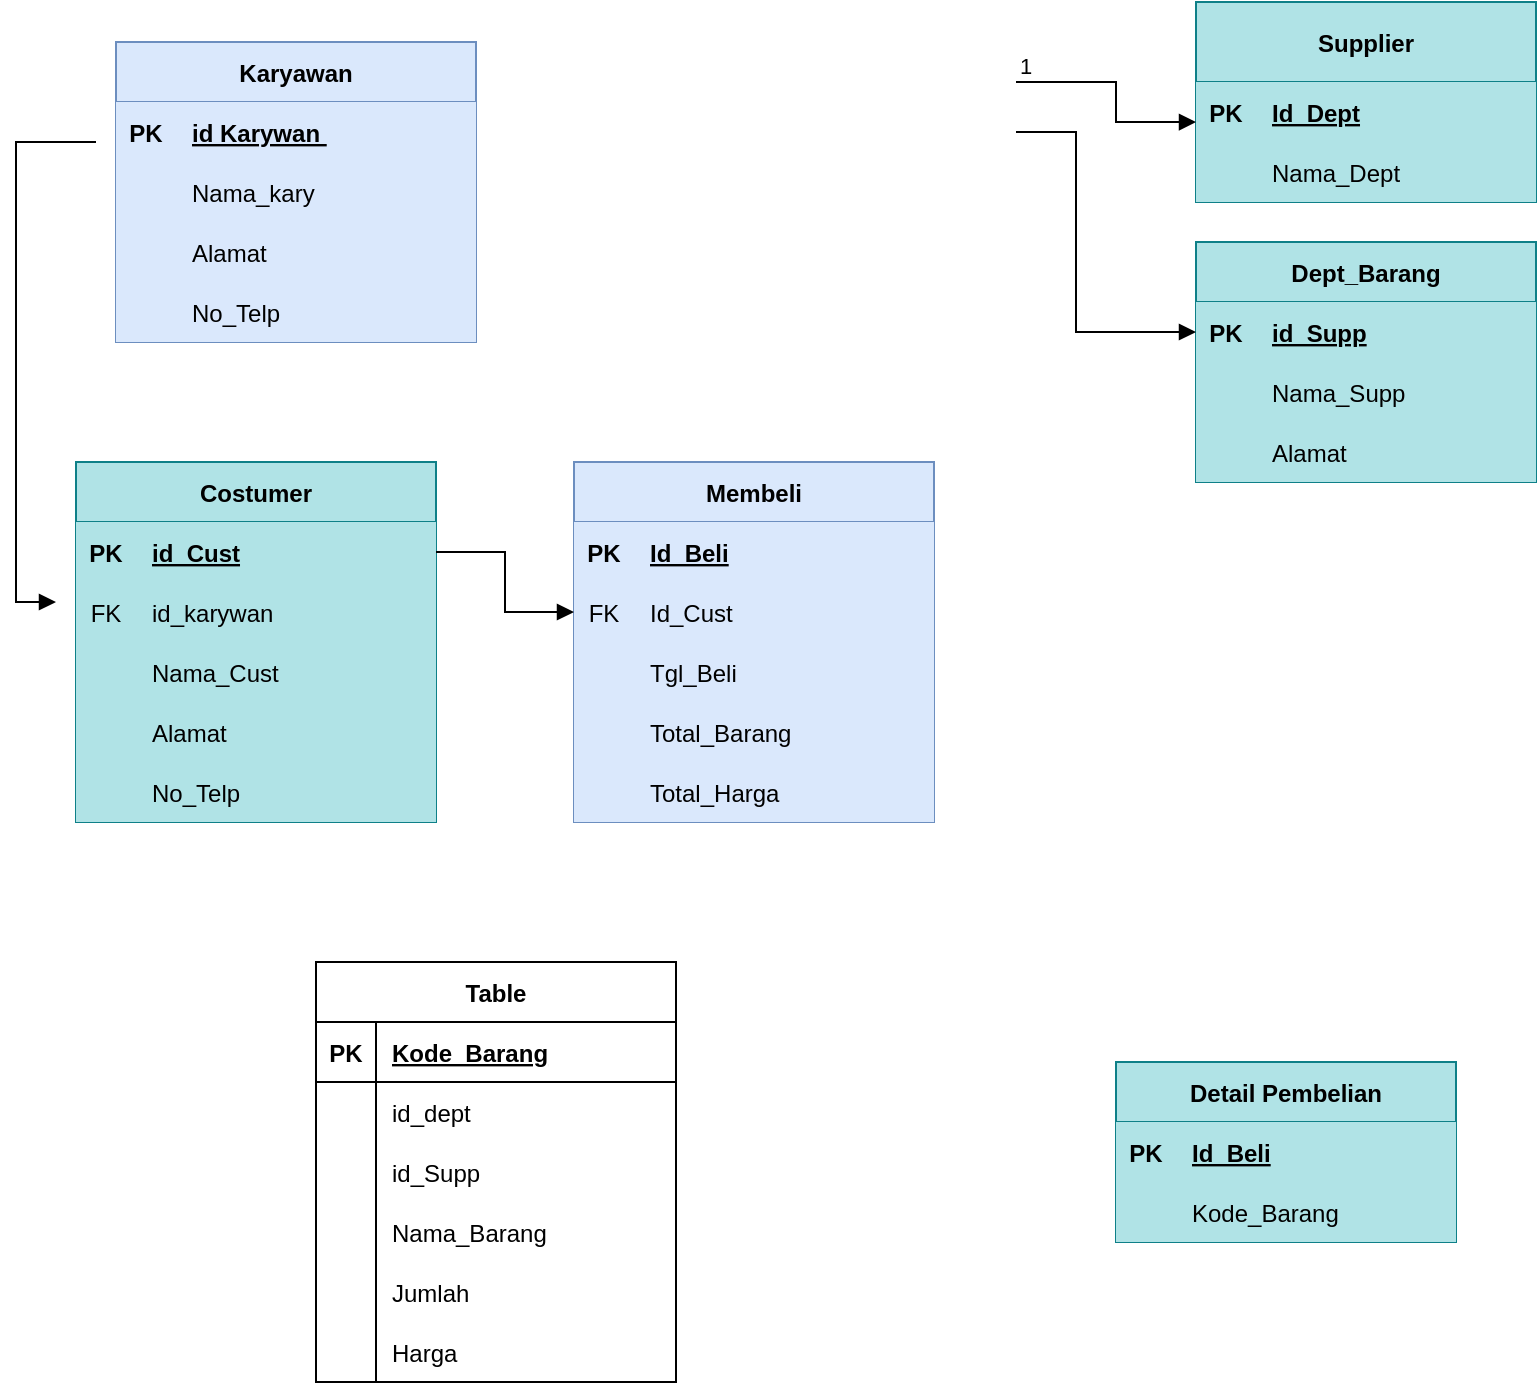 <mxfile version="20.5.2" type="github">
  <diagram id="lLpXDyVzqlYHPdVx78_k" name="Halaman-1">
    <mxGraphModel dx="1221" dy="672" grid="1" gridSize="10" guides="1" tooltips="1" connect="1" arrows="1" fold="1" page="1" pageScale="1" pageWidth="827" pageHeight="1169" math="0" shadow="0">
      <root>
        <mxCell id="0" />
        <mxCell id="1" parent="0" />
        <mxCell id="tjBfu9nN-_XpgavEUP0M-31" value="Karyawan" style="shape=table;startSize=30;container=1;collapsible=1;childLayout=tableLayout;fixedRows=1;rowLines=0;fontStyle=1;align=center;resizeLast=1;fillColor=#dae8fc;strokeColor=#6c8ebf;bottom=0;" vertex="1" parent="1">
          <mxGeometry x="100" y="90" width="180" height="150" as="geometry" />
        </mxCell>
        <mxCell id="tjBfu9nN-_XpgavEUP0M-32" value="" style="shape=tableRow;horizontal=0;startSize=0;swimlaneHead=0;swimlaneBody=0;fillColor=#dae8fc;collapsible=0;dropTarget=0;points=[[0,0.5],[1,0.5]];portConstraint=eastwest;top=0;left=0;right=0;bottom=0;strokeColor=#6c8ebf;" vertex="1" parent="tjBfu9nN-_XpgavEUP0M-31">
          <mxGeometry y="30" width="180" height="30" as="geometry" />
        </mxCell>
        <mxCell id="tjBfu9nN-_XpgavEUP0M-33" value="PK" style="shape=partialRectangle;connectable=0;fillColor=#dae8fc;top=0;left=0;bottom=0;right=0;fontStyle=1;overflow=hidden;strokeColor=#6c8ebf;" vertex="1" parent="tjBfu9nN-_XpgavEUP0M-32">
          <mxGeometry width="30" height="30" as="geometry">
            <mxRectangle width="30" height="30" as="alternateBounds" />
          </mxGeometry>
        </mxCell>
        <mxCell id="tjBfu9nN-_XpgavEUP0M-34" value="id Karywan " style="shape=partialRectangle;connectable=0;fillColor=#dae8fc;top=0;left=0;bottom=0;right=0;align=left;spacingLeft=6;fontStyle=5;overflow=hidden;strokeColor=#6c8ebf;" vertex="1" parent="tjBfu9nN-_XpgavEUP0M-32">
          <mxGeometry x="30" width="150" height="30" as="geometry">
            <mxRectangle width="150" height="30" as="alternateBounds" />
          </mxGeometry>
        </mxCell>
        <mxCell id="tjBfu9nN-_XpgavEUP0M-35" value="" style="shape=tableRow;horizontal=0;startSize=0;swimlaneHead=0;swimlaneBody=0;fillColor=#dae8fc;collapsible=0;dropTarget=0;points=[[0,0.5],[1,0.5]];portConstraint=eastwest;top=0;left=0;right=0;bottom=0;strokeColor=#6c8ebf;" vertex="1" parent="tjBfu9nN-_XpgavEUP0M-31">
          <mxGeometry y="60" width="180" height="30" as="geometry" />
        </mxCell>
        <mxCell id="tjBfu9nN-_XpgavEUP0M-36" value="" style="shape=partialRectangle;connectable=0;fillColor=#dae8fc;top=0;left=0;bottom=0;right=0;editable=1;overflow=hidden;strokeColor=#6c8ebf;" vertex="1" parent="tjBfu9nN-_XpgavEUP0M-35">
          <mxGeometry width="30" height="30" as="geometry">
            <mxRectangle width="30" height="30" as="alternateBounds" />
          </mxGeometry>
        </mxCell>
        <mxCell id="tjBfu9nN-_XpgavEUP0M-37" value="Nama_kary" style="shape=partialRectangle;connectable=0;fillColor=#dae8fc;top=0;left=0;bottom=0;right=0;align=left;spacingLeft=6;overflow=hidden;strokeColor=#6c8ebf;" vertex="1" parent="tjBfu9nN-_XpgavEUP0M-35">
          <mxGeometry x="30" width="150" height="30" as="geometry">
            <mxRectangle width="150" height="30" as="alternateBounds" />
          </mxGeometry>
        </mxCell>
        <mxCell id="tjBfu9nN-_XpgavEUP0M-38" value="" style="shape=tableRow;horizontal=0;startSize=0;swimlaneHead=0;swimlaneBody=0;fillColor=#dae8fc;collapsible=0;dropTarget=0;points=[[0,0.5],[1,0.5]];portConstraint=eastwest;top=0;left=0;right=0;bottom=0;strokeColor=#6c8ebf;" vertex="1" parent="tjBfu9nN-_XpgavEUP0M-31">
          <mxGeometry y="90" width="180" height="30" as="geometry" />
        </mxCell>
        <mxCell id="tjBfu9nN-_XpgavEUP0M-39" value="" style="shape=partialRectangle;connectable=0;fillColor=#dae8fc;top=0;left=0;bottom=0;right=0;editable=1;overflow=hidden;strokeColor=#6c8ebf;" vertex="1" parent="tjBfu9nN-_XpgavEUP0M-38">
          <mxGeometry width="30" height="30" as="geometry">
            <mxRectangle width="30" height="30" as="alternateBounds" />
          </mxGeometry>
        </mxCell>
        <mxCell id="tjBfu9nN-_XpgavEUP0M-40" value="Alamat" style="shape=partialRectangle;connectable=0;fillColor=#dae8fc;top=0;left=0;bottom=0;right=0;align=left;spacingLeft=6;overflow=hidden;strokeColor=#6c8ebf;" vertex="1" parent="tjBfu9nN-_XpgavEUP0M-38">
          <mxGeometry x="30" width="150" height="30" as="geometry">
            <mxRectangle width="150" height="30" as="alternateBounds" />
          </mxGeometry>
        </mxCell>
        <mxCell id="tjBfu9nN-_XpgavEUP0M-41" value="" style="shape=tableRow;horizontal=0;startSize=0;swimlaneHead=0;swimlaneBody=0;fillColor=#dae8fc;collapsible=0;dropTarget=0;points=[[0,0.5],[1,0.5]];portConstraint=eastwest;top=0;left=0;right=0;bottom=0;strokeColor=#6c8ebf;" vertex="1" parent="tjBfu9nN-_XpgavEUP0M-31">
          <mxGeometry y="120" width="180" height="30" as="geometry" />
        </mxCell>
        <mxCell id="tjBfu9nN-_XpgavEUP0M-42" value="" style="shape=partialRectangle;connectable=0;fillColor=#dae8fc;top=0;left=0;bottom=0;right=0;editable=1;overflow=hidden;strokeColor=#6c8ebf;" vertex="1" parent="tjBfu9nN-_XpgavEUP0M-41">
          <mxGeometry width="30" height="30" as="geometry">
            <mxRectangle width="30" height="30" as="alternateBounds" />
          </mxGeometry>
        </mxCell>
        <mxCell id="tjBfu9nN-_XpgavEUP0M-43" value="No_Telp" style="shape=partialRectangle;connectable=0;fillColor=#dae8fc;top=0;left=0;bottom=0;right=0;align=left;spacingLeft=6;overflow=hidden;strokeColor=#6c8ebf;" vertex="1" parent="tjBfu9nN-_XpgavEUP0M-41">
          <mxGeometry x="30" width="150" height="30" as="geometry">
            <mxRectangle width="150" height="30" as="alternateBounds" />
          </mxGeometry>
        </mxCell>
        <mxCell id="tjBfu9nN-_XpgavEUP0M-44" value="Membeli" style="shape=table;startSize=30;container=1;collapsible=1;childLayout=tableLayout;fixedRows=1;rowLines=0;fontStyle=1;align=center;resizeLast=1;fillColor=#dae8fc;strokeColor=#6c8ebf;bottom=0;" vertex="1" parent="1">
          <mxGeometry x="329" y="300" width="180" height="180" as="geometry" />
        </mxCell>
        <mxCell id="tjBfu9nN-_XpgavEUP0M-45" value="" style="shape=tableRow;horizontal=0;startSize=0;swimlaneHead=0;swimlaneBody=0;fillColor=#dae8fc;collapsible=0;dropTarget=0;points=[[0,0.5],[1,0.5]];portConstraint=eastwest;top=0;left=0;right=0;bottom=0;strokeColor=#6c8ebf;" vertex="1" parent="tjBfu9nN-_XpgavEUP0M-44">
          <mxGeometry y="30" width="180" height="30" as="geometry" />
        </mxCell>
        <mxCell id="tjBfu9nN-_XpgavEUP0M-46" value="PK" style="shape=partialRectangle;connectable=0;fillColor=#dae8fc;top=0;left=0;bottom=0;right=0;fontStyle=1;overflow=hidden;strokeColor=#6c8ebf;" vertex="1" parent="tjBfu9nN-_XpgavEUP0M-45">
          <mxGeometry width="30" height="30" as="geometry">
            <mxRectangle width="30" height="30" as="alternateBounds" />
          </mxGeometry>
        </mxCell>
        <mxCell id="tjBfu9nN-_XpgavEUP0M-47" value="Id_Beli" style="shape=partialRectangle;connectable=0;fillColor=#dae8fc;top=0;left=0;bottom=0;right=0;align=left;spacingLeft=6;fontStyle=5;overflow=hidden;strokeColor=#6c8ebf;" vertex="1" parent="tjBfu9nN-_XpgavEUP0M-45">
          <mxGeometry x="30" width="150" height="30" as="geometry">
            <mxRectangle width="150" height="30" as="alternateBounds" />
          </mxGeometry>
        </mxCell>
        <mxCell id="tjBfu9nN-_XpgavEUP0M-48" value="" style="shape=tableRow;horizontal=0;startSize=0;swimlaneHead=0;swimlaneBody=0;fillColor=#dae8fc;collapsible=0;dropTarget=0;points=[[0,0.5],[1,0.5]];portConstraint=eastwest;top=0;left=0;right=0;bottom=0;strokeColor=#6c8ebf;" vertex="1" parent="tjBfu9nN-_XpgavEUP0M-44">
          <mxGeometry y="60" width="180" height="30" as="geometry" />
        </mxCell>
        <mxCell id="tjBfu9nN-_XpgavEUP0M-49" value="FK" style="shape=partialRectangle;connectable=0;fillColor=#dae8fc;top=0;left=0;bottom=0;right=0;editable=1;overflow=hidden;strokeColor=#6c8ebf;" vertex="1" parent="tjBfu9nN-_XpgavEUP0M-48">
          <mxGeometry width="30" height="30" as="geometry">
            <mxRectangle width="30" height="30" as="alternateBounds" />
          </mxGeometry>
        </mxCell>
        <mxCell id="tjBfu9nN-_XpgavEUP0M-50" value="Id_Cust" style="shape=partialRectangle;connectable=0;fillColor=#dae8fc;top=0;left=0;bottom=0;right=0;align=left;spacingLeft=6;overflow=hidden;strokeColor=#6c8ebf;" vertex="1" parent="tjBfu9nN-_XpgavEUP0M-48">
          <mxGeometry x="30" width="150" height="30" as="geometry">
            <mxRectangle width="150" height="30" as="alternateBounds" />
          </mxGeometry>
        </mxCell>
        <mxCell id="tjBfu9nN-_XpgavEUP0M-51" value="" style="shape=tableRow;horizontal=0;startSize=0;swimlaneHead=0;swimlaneBody=0;fillColor=#dae8fc;collapsible=0;dropTarget=0;points=[[0,0.5],[1,0.5]];portConstraint=eastwest;top=0;left=0;right=0;bottom=0;strokeColor=#6c8ebf;" vertex="1" parent="tjBfu9nN-_XpgavEUP0M-44">
          <mxGeometry y="90" width="180" height="30" as="geometry" />
        </mxCell>
        <mxCell id="tjBfu9nN-_XpgavEUP0M-52" value="" style="shape=partialRectangle;connectable=0;fillColor=#dae8fc;top=0;left=0;bottom=0;right=0;editable=1;overflow=hidden;strokeColor=#6c8ebf;" vertex="1" parent="tjBfu9nN-_XpgavEUP0M-51">
          <mxGeometry width="30" height="30" as="geometry">
            <mxRectangle width="30" height="30" as="alternateBounds" />
          </mxGeometry>
        </mxCell>
        <mxCell id="tjBfu9nN-_XpgavEUP0M-53" value="Tgl_Beli" style="shape=partialRectangle;connectable=0;fillColor=#dae8fc;top=0;left=0;bottom=0;right=0;align=left;spacingLeft=6;overflow=hidden;strokeColor=#6c8ebf;" vertex="1" parent="tjBfu9nN-_XpgavEUP0M-51">
          <mxGeometry x="30" width="150" height="30" as="geometry">
            <mxRectangle width="150" height="30" as="alternateBounds" />
          </mxGeometry>
        </mxCell>
        <mxCell id="tjBfu9nN-_XpgavEUP0M-54" value="" style="shape=tableRow;horizontal=0;startSize=0;swimlaneHead=0;swimlaneBody=0;fillColor=#dae8fc;collapsible=0;dropTarget=0;points=[[0,0.5],[1,0.5]];portConstraint=eastwest;top=0;left=0;right=0;bottom=0;strokeColor=#6c8ebf;" vertex="1" parent="tjBfu9nN-_XpgavEUP0M-44">
          <mxGeometry y="120" width="180" height="30" as="geometry" />
        </mxCell>
        <mxCell id="tjBfu9nN-_XpgavEUP0M-55" value="" style="shape=partialRectangle;connectable=0;fillColor=#dae8fc;top=0;left=0;bottom=0;right=0;editable=1;overflow=hidden;strokeColor=#6c8ebf;" vertex="1" parent="tjBfu9nN-_XpgavEUP0M-54">
          <mxGeometry width="30" height="30" as="geometry">
            <mxRectangle width="30" height="30" as="alternateBounds" />
          </mxGeometry>
        </mxCell>
        <mxCell id="tjBfu9nN-_XpgavEUP0M-56" value="Total_Barang" style="shape=partialRectangle;connectable=0;fillColor=#dae8fc;top=0;left=0;bottom=0;right=0;align=left;spacingLeft=6;overflow=hidden;strokeColor=#6c8ebf;" vertex="1" parent="tjBfu9nN-_XpgavEUP0M-54">
          <mxGeometry x="30" width="150" height="30" as="geometry">
            <mxRectangle width="150" height="30" as="alternateBounds" />
          </mxGeometry>
        </mxCell>
        <mxCell id="tjBfu9nN-_XpgavEUP0M-113" value="" style="shape=tableRow;horizontal=0;startSize=0;swimlaneHead=0;swimlaneBody=0;fillColor=#dae8fc;collapsible=0;dropTarget=0;points=[[0,0.5],[1,0.5]];portConstraint=eastwest;top=0;left=0;right=0;bottom=0;strokeColor=#6c8ebf;" vertex="1" parent="tjBfu9nN-_XpgavEUP0M-44">
          <mxGeometry y="150" width="180" height="30" as="geometry" />
        </mxCell>
        <mxCell id="tjBfu9nN-_XpgavEUP0M-114" value="" style="shape=partialRectangle;connectable=0;fillColor=#dae8fc;top=0;left=0;bottom=0;right=0;editable=1;overflow=hidden;strokeColor=#6c8ebf;" vertex="1" parent="tjBfu9nN-_XpgavEUP0M-113">
          <mxGeometry width="30" height="30" as="geometry">
            <mxRectangle width="30" height="30" as="alternateBounds" />
          </mxGeometry>
        </mxCell>
        <mxCell id="tjBfu9nN-_XpgavEUP0M-115" value="Total_Harga" style="shape=partialRectangle;connectable=0;fillColor=#dae8fc;top=0;left=0;bottom=0;right=0;align=left;spacingLeft=6;overflow=hidden;strokeColor=#6c8ebf;" vertex="1" parent="tjBfu9nN-_XpgavEUP0M-113">
          <mxGeometry x="30" width="150" height="30" as="geometry">
            <mxRectangle width="150" height="30" as="alternateBounds" />
          </mxGeometry>
        </mxCell>
        <mxCell id="tjBfu9nN-_XpgavEUP0M-57" value="Costumer" style="shape=table;startSize=30;container=1;collapsible=1;childLayout=tableLayout;fixedRows=1;rowLines=0;fontStyle=1;align=center;resizeLast=1;fillColor=#b0e3e6;strokeColor=#0e8088;bottom=0;" vertex="1" parent="1">
          <mxGeometry x="80" y="300" width="180" height="180" as="geometry">
            <mxRectangle x="330" y="80" width="100" height="30" as="alternateBounds" />
          </mxGeometry>
        </mxCell>
        <mxCell id="tjBfu9nN-_XpgavEUP0M-58" value="" style="shape=tableRow;horizontal=0;startSize=0;swimlaneHead=0;swimlaneBody=0;collapsible=0;dropTarget=0;points=[[0,0.5],[1,0.5]];portConstraint=eastwest;top=0;left=0;right=0;bottom=0;fillColor=#b0e3e6;strokeColor=#0e8088;" vertex="1" parent="tjBfu9nN-_XpgavEUP0M-57">
          <mxGeometry y="30" width="180" height="30" as="geometry" />
        </mxCell>
        <mxCell id="tjBfu9nN-_XpgavEUP0M-59" value="PK" style="shape=partialRectangle;connectable=0;top=0;left=0;bottom=0;right=0;fontStyle=1;overflow=hidden;fillColor=#b0e3e6;strokeColor=#0e8088;" vertex="1" parent="tjBfu9nN-_XpgavEUP0M-58">
          <mxGeometry width="30" height="30" as="geometry">
            <mxRectangle width="30" height="30" as="alternateBounds" />
          </mxGeometry>
        </mxCell>
        <mxCell id="tjBfu9nN-_XpgavEUP0M-60" value="id_Cust" style="shape=partialRectangle;connectable=0;top=0;left=0;bottom=0;right=0;align=left;spacingLeft=6;fontStyle=5;overflow=hidden;fillColor=#b0e3e6;strokeColor=#0e8088;" vertex="1" parent="tjBfu9nN-_XpgavEUP0M-58">
          <mxGeometry x="30" width="150" height="30" as="geometry">
            <mxRectangle width="150" height="30" as="alternateBounds" />
          </mxGeometry>
        </mxCell>
        <mxCell id="tjBfu9nN-_XpgavEUP0M-61" value="" style="shape=tableRow;horizontal=0;startSize=0;swimlaneHead=0;swimlaneBody=0;collapsible=0;dropTarget=0;points=[[0,0.5],[1,0.5]];portConstraint=eastwest;top=0;left=0;right=0;bottom=0;fillColor=#b0e3e6;strokeColor=#0e8088;" vertex="1" parent="tjBfu9nN-_XpgavEUP0M-57">
          <mxGeometry y="60" width="180" height="30" as="geometry" />
        </mxCell>
        <mxCell id="tjBfu9nN-_XpgavEUP0M-62" value="FK" style="shape=partialRectangle;connectable=0;top=0;left=0;bottom=0;right=0;editable=1;overflow=hidden;fillColor=#b0e3e6;strokeColor=#0e8088;" vertex="1" parent="tjBfu9nN-_XpgavEUP0M-61">
          <mxGeometry width="30" height="30" as="geometry">
            <mxRectangle width="30" height="30" as="alternateBounds" />
          </mxGeometry>
        </mxCell>
        <mxCell id="tjBfu9nN-_XpgavEUP0M-63" value="id_karywan" style="shape=partialRectangle;connectable=0;top=0;left=0;bottom=0;right=0;align=left;spacingLeft=6;overflow=hidden;fillColor=#b0e3e6;strokeColor=#0e8088;" vertex="1" parent="tjBfu9nN-_XpgavEUP0M-61">
          <mxGeometry x="30" width="150" height="30" as="geometry">
            <mxRectangle width="150" height="30" as="alternateBounds" />
          </mxGeometry>
        </mxCell>
        <mxCell id="tjBfu9nN-_XpgavEUP0M-64" value="" style="shape=tableRow;horizontal=0;startSize=0;swimlaneHead=0;swimlaneBody=0;collapsible=0;dropTarget=0;points=[[0,0.5],[1,0.5]];portConstraint=eastwest;top=0;left=0;right=0;bottom=0;fillColor=#b0e3e6;strokeColor=#0e8088;" vertex="1" parent="tjBfu9nN-_XpgavEUP0M-57">
          <mxGeometry y="90" width="180" height="30" as="geometry" />
        </mxCell>
        <mxCell id="tjBfu9nN-_XpgavEUP0M-65" value="" style="shape=partialRectangle;connectable=0;top=0;left=0;bottom=0;right=0;editable=1;overflow=hidden;fillColor=#b0e3e6;strokeColor=#0e8088;" vertex="1" parent="tjBfu9nN-_XpgavEUP0M-64">
          <mxGeometry width="30" height="30" as="geometry">
            <mxRectangle width="30" height="30" as="alternateBounds" />
          </mxGeometry>
        </mxCell>
        <mxCell id="tjBfu9nN-_XpgavEUP0M-66" value="Nama_Cust" style="shape=partialRectangle;connectable=0;top=0;left=0;bottom=0;right=0;align=left;spacingLeft=6;overflow=hidden;fillColor=#b0e3e6;strokeColor=#0e8088;" vertex="1" parent="tjBfu9nN-_XpgavEUP0M-64">
          <mxGeometry x="30" width="150" height="30" as="geometry">
            <mxRectangle width="150" height="30" as="alternateBounds" />
          </mxGeometry>
        </mxCell>
        <mxCell id="tjBfu9nN-_XpgavEUP0M-67" value="" style="shape=tableRow;horizontal=0;startSize=0;swimlaneHead=0;swimlaneBody=0;collapsible=0;dropTarget=0;points=[[0,0.5],[1,0.5]];portConstraint=eastwest;top=0;left=0;right=0;bottom=0;fillColor=#b0e3e6;strokeColor=#0e8088;" vertex="1" parent="tjBfu9nN-_XpgavEUP0M-57">
          <mxGeometry y="120" width="180" height="30" as="geometry" />
        </mxCell>
        <mxCell id="tjBfu9nN-_XpgavEUP0M-68" value="" style="shape=partialRectangle;connectable=0;top=0;left=0;bottom=0;right=0;editable=1;overflow=hidden;fillColor=#b0e3e6;strokeColor=#0e8088;" vertex="1" parent="tjBfu9nN-_XpgavEUP0M-67">
          <mxGeometry width="30" height="30" as="geometry">
            <mxRectangle width="30" height="30" as="alternateBounds" />
          </mxGeometry>
        </mxCell>
        <mxCell id="tjBfu9nN-_XpgavEUP0M-69" value="Alamat" style="shape=partialRectangle;connectable=0;top=0;left=0;bottom=0;right=0;align=left;spacingLeft=6;overflow=hidden;fillColor=#b0e3e6;strokeColor=#0e8088;" vertex="1" parent="tjBfu9nN-_XpgavEUP0M-67">
          <mxGeometry x="30" width="150" height="30" as="geometry">
            <mxRectangle width="150" height="30" as="alternateBounds" />
          </mxGeometry>
        </mxCell>
        <mxCell id="tjBfu9nN-_XpgavEUP0M-88" value="" style="shape=tableRow;horizontal=0;startSize=0;swimlaneHead=0;swimlaneBody=0;collapsible=0;dropTarget=0;points=[[0,0.5],[1,0.5]];portConstraint=eastwest;top=0;left=0;right=0;bottom=0;fillColor=#b0e3e6;strokeColor=#0e8088;" vertex="1" parent="tjBfu9nN-_XpgavEUP0M-57">
          <mxGeometry y="150" width="180" height="30" as="geometry" />
        </mxCell>
        <mxCell id="tjBfu9nN-_XpgavEUP0M-89" value="" style="shape=partialRectangle;connectable=0;top=0;left=0;bottom=0;right=0;editable=1;overflow=hidden;fillColor=#b0e3e6;strokeColor=#0e8088;" vertex="1" parent="tjBfu9nN-_XpgavEUP0M-88">
          <mxGeometry width="30" height="30" as="geometry">
            <mxRectangle width="30" height="30" as="alternateBounds" />
          </mxGeometry>
        </mxCell>
        <mxCell id="tjBfu9nN-_XpgavEUP0M-90" value="No_Telp" style="shape=partialRectangle;connectable=0;top=0;left=0;bottom=0;right=0;align=left;spacingLeft=6;overflow=hidden;fillColor=#b0e3e6;strokeColor=#0e8088;" vertex="1" parent="tjBfu9nN-_XpgavEUP0M-88">
          <mxGeometry x="30" width="150" height="30" as="geometry">
            <mxRectangle width="150" height="30" as="alternateBounds" />
          </mxGeometry>
        </mxCell>
        <mxCell id="tjBfu9nN-_XpgavEUP0M-97" value="Detail Pembelian" style="shape=table;startSize=30;container=1;collapsible=1;childLayout=tableLayout;fixedRows=1;rowLines=0;fontStyle=1;align=center;resizeLast=1;fillColor=#b0e3e6;strokeColor=#0e8088;bottom=0;" vertex="1" parent="1">
          <mxGeometry x="600" y="600" width="170" height="90" as="geometry">
            <mxRectangle x="330" y="80" width="100" height="30" as="alternateBounds" />
          </mxGeometry>
        </mxCell>
        <mxCell id="tjBfu9nN-_XpgavEUP0M-98" value="" style="shape=tableRow;horizontal=0;startSize=0;swimlaneHead=0;swimlaneBody=0;collapsible=0;dropTarget=0;points=[[0,0.5],[1,0.5]];portConstraint=eastwest;top=0;left=0;right=0;bottom=0;fillColor=#b0e3e6;strokeColor=#0e8088;" vertex="1" parent="tjBfu9nN-_XpgavEUP0M-97">
          <mxGeometry y="30" width="170" height="30" as="geometry" />
        </mxCell>
        <mxCell id="tjBfu9nN-_XpgavEUP0M-99" value="PK" style="shape=partialRectangle;connectable=0;top=0;left=0;bottom=0;right=0;fontStyle=1;overflow=hidden;fillColor=#b0e3e6;strokeColor=#0e8088;" vertex="1" parent="tjBfu9nN-_XpgavEUP0M-98">
          <mxGeometry width="30" height="30" as="geometry">
            <mxRectangle width="30" height="30" as="alternateBounds" />
          </mxGeometry>
        </mxCell>
        <mxCell id="tjBfu9nN-_XpgavEUP0M-100" value="Id_Beli" style="shape=partialRectangle;connectable=0;top=0;left=0;bottom=0;right=0;align=left;spacingLeft=6;fontStyle=5;overflow=hidden;fillColor=#b0e3e6;strokeColor=#0e8088;" vertex="1" parent="tjBfu9nN-_XpgavEUP0M-98">
          <mxGeometry x="30" width="140" height="30" as="geometry">
            <mxRectangle width="140" height="30" as="alternateBounds" />
          </mxGeometry>
        </mxCell>
        <mxCell id="tjBfu9nN-_XpgavEUP0M-101" value="" style="shape=tableRow;horizontal=0;startSize=0;swimlaneHead=0;swimlaneBody=0;collapsible=0;dropTarget=0;points=[[0,0.5],[1,0.5]];portConstraint=eastwest;top=0;left=0;right=0;bottom=0;fillColor=#b0e3e6;strokeColor=#0e8088;" vertex="1" parent="tjBfu9nN-_XpgavEUP0M-97">
          <mxGeometry y="60" width="170" height="30" as="geometry" />
        </mxCell>
        <mxCell id="tjBfu9nN-_XpgavEUP0M-102" value="" style="shape=partialRectangle;connectable=0;top=0;left=0;bottom=0;right=0;editable=1;overflow=hidden;fillColor=#b0e3e6;strokeColor=#0e8088;" vertex="1" parent="tjBfu9nN-_XpgavEUP0M-101">
          <mxGeometry width="30" height="30" as="geometry">
            <mxRectangle width="30" height="30" as="alternateBounds" />
          </mxGeometry>
        </mxCell>
        <mxCell id="tjBfu9nN-_XpgavEUP0M-103" value="Kode_Barang" style="shape=partialRectangle;connectable=0;top=0;left=0;bottom=0;right=0;align=left;spacingLeft=6;overflow=hidden;fillColor=#b0e3e6;strokeColor=#0e8088;" vertex="1" parent="tjBfu9nN-_XpgavEUP0M-101">
          <mxGeometry x="30" width="140" height="30" as="geometry">
            <mxRectangle width="140" height="30" as="alternateBounds" />
          </mxGeometry>
        </mxCell>
        <mxCell id="tjBfu9nN-_XpgavEUP0M-151" value="Supplier" style="shape=table;startSize=40;container=1;collapsible=1;childLayout=tableLayout;fixedRows=1;rowLines=0;fontStyle=1;align=center;resizeLast=1;fillColor=#b0e3e6;strokeColor=#0e8088;bottom=0;" vertex="1" parent="1">
          <mxGeometry x="640" y="70" width="170" height="100" as="geometry">
            <mxRectangle x="330" y="80" width="100" height="30" as="alternateBounds" />
          </mxGeometry>
        </mxCell>
        <mxCell id="tjBfu9nN-_XpgavEUP0M-152" value="" style="shape=tableRow;horizontal=0;startSize=0;swimlaneHead=0;swimlaneBody=0;collapsible=0;dropTarget=0;points=[[0,0.5],[1,0.5]];portConstraint=eastwest;top=0;left=0;right=0;bottom=0;fillColor=#b0e3e6;strokeColor=#0e8088;" vertex="1" parent="tjBfu9nN-_XpgavEUP0M-151">
          <mxGeometry y="40" width="170" height="30" as="geometry" />
        </mxCell>
        <mxCell id="tjBfu9nN-_XpgavEUP0M-153" value="PK" style="shape=partialRectangle;connectable=0;top=0;left=0;bottom=0;right=0;fontStyle=1;overflow=hidden;fillColor=#b0e3e6;strokeColor=#0e8088;" vertex="1" parent="tjBfu9nN-_XpgavEUP0M-152">
          <mxGeometry width="30" height="30" as="geometry">
            <mxRectangle width="30" height="30" as="alternateBounds" />
          </mxGeometry>
        </mxCell>
        <mxCell id="tjBfu9nN-_XpgavEUP0M-154" value="Id_Dept" style="shape=partialRectangle;connectable=0;top=0;left=0;bottom=0;right=0;align=left;spacingLeft=6;fontStyle=5;overflow=hidden;fillColor=#b0e3e6;strokeColor=#0e8088;" vertex="1" parent="tjBfu9nN-_XpgavEUP0M-152">
          <mxGeometry x="30" width="140" height="30" as="geometry">
            <mxRectangle width="140" height="30" as="alternateBounds" />
          </mxGeometry>
        </mxCell>
        <mxCell id="tjBfu9nN-_XpgavEUP0M-155" value="" style="shape=tableRow;horizontal=0;startSize=0;swimlaneHead=0;swimlaneBody=0;collapsible=0;dropTarget=0;points=[[0,0.5],[1,0.5]];portConstraint=eastwest;top=0;left=0;right=0;bottom=0;fillColor=#b0e3e6;strokeColor=#0e8088;" vertex="1" parent="tjBfu9nN-_XpgavEUP0M-151">
          <mxGeometry y="70" width="170" height="30" as="geometry" />
        </mxCell>
        <mxCell id="tjBfu9nN-_XpgavEUP0M-156" value="" style="shape=partialRectangle;connectable=0;top=0;left=0;bottom=0;right=0;editable=1;overflow=hidden;fillColor=#b0e3e6;strokeColor=#0e8088;" vertex="1" parent="tjBfu9nN-_XpgavEUP0M-155">
          <mxGeometry width="30" height="30" as="geometry">
            <mxRectangle width="30" height="30" as="alternateBounds" />
          </mxGeometry>
        </mxCell>
        <mxCell id="tjBfu9nN-_XpgavEUP0M-157" value="Nama_Dept" style="shape=partialRectangle;connectable=0;top=0;left=0;bottom=0;right=0;align=left;spacingLeft=6;overflow=hidden;fillColor=#b0e3e6;strokeColor=#0e8088;" vertex="1" parent="tjBfu9nN-_XpgavEUP0M-155">
          <mxGeometry x="30" width="140" height="30" as="geometry">
            <mxRectangle width="140" height="30" as="alternateBounds" />
          </mxGeometry>
        </mxCell>
        <mxCell id="tjBfu9nN-_XpgavEUP0M-158" value="Dept_Barang" style="shape=table;startSize=30;container=1;collapsible=1;childLayout=tableLayout;fixedRows=1;rowLines=0;fontStyle=1;align=center;resizeLast=1;fillColor=#b0e3e6;strokeColor=#0e8088;bottom=0;" vertex="1" parent="1">
          <mxGeometry x="640" y="190" width="170" height="120" as="geometry">
            <mxRectangle x="330" y="80" width="100" height="30" as="alternateBounds" />
          </mxGeometry>
        </mxCell>
        <mxCell id="tjBfu9nN-_XpgavEUP0M-159" value="" style="shape=tableRow;horizontal=0;startSize=0;swimlaneHead=0;swimlaneBody=0;collapsible=0;dropTarget=0;points=[[0,0.5],[1,0.5]];portConstraint=eastwest;top=0;left=0;right=0;bottom=0;fillColor=#b0e3e6;strokeColor=#0e8088;" vertex="1" parent="tjBfu9nN-_XpgavEUP0M-158">
          <mxGeometry y="30" width="170" height="30" as="geometry" />
        </mxCell>
        <mxCell id="tjBfu9nN-_XpgavEUP0M-160" value="PK" style="shape=partialRectangle;connectable=0;top=0;left=0;bottom=0;right=0;fontStyle=1;overflow=hidden;fillColor=#b0e3e6;strokeColor=#0e8088;" vertex="1" parent="tjBfu9nN-_XpgavEUP0M-159">
          <mxGeometry width="30" height="30" as="geometry">
            <mxRectangle width="30" height="30" as="alternateBounds" />
          </mxGeometry>
        </mxCell>
        <mxCell id="tjBfu9nN-_XpgavEUP0M-161" value="id_Supp" style="shape=partialRectangle;connectable=0;top=0;left=0;bottom=0;right=0;align=left;spacingLeft=6;fontStyle=5;overflow=hidden;fillColor=#b0e3e6;strokeColor=#0e8088;" vertex="1" parent="tjBfu9nN-_XpgavEUP0M-159">
          <mxGeometry x="30" width="140" height="30" as="geometry">
            <mxRectangle width="140" height="30" as="alternateBounds" />
          </mxGeometry>
        </mxCell>
        <mxCell id="tjBfu9nN-_XpgavEUP0M-162" value="" style="shape=tableRow;horizontal=0;startSize=0;swimlaneHead=0;swimlaneBody=0;collapsible=0;dropTarget=0;points=[[0,0.5],[1,0.5]];portConstraint=eastwest;top=0;left=0;right=0;bottom=0;fillColor=#b0e3e6;strokeColor=#0e8088;" vertex="1" parent="tjBfu9nN-_XpgavEUP0M-158">
          <mxGeometry y="60" width="170" height="30" as="geometry" />
        </mxCell>
        <mxCell id="tjBfu9nN-_XpgavEUP0M-163" value="" style="shape=partialRectangle;connectable=0;top=0;left=0;bottom=0;right=0;editable=1;overflow=hidden;fillColor=#b0e3e6;strokeColor=#0e8088;" vertex="1" parent="tjBfu9nN-_XpgavEUP0M-162">
          <mxGeometry width="30" height="30" as="geometry">
            <mxRectangle width="30" height="30" as="alternateBounds" />
          </mxGeometry>
        </mxCell>
        <mxCell id="tjBfu9nN-_XpgavEUP0M-164" value="Nama_Supp" style="shape=partialRectangle;connectable=0;top=0;left=0;bottom=0;right=0;align=left;spacingLeft=6;overflow=hidden;fillColor=#b0e3e6;strokeColor=#0e8088;" vertex="1" parent="tjBfu9nN-_XpgavEUP0M-162">
          <mxGeometry x="30" width="140" height="30" as="geometry">
            <mxRectangle width="140" height="30" as="alternateBounds" />
          </mxGeometry>
        </mxCell>
        <mxCell id="tjBfu9nN-_XpgavEUP0M-166" value="" style="shape=tableRow;horizontal=0;startSize=0;swimlaneHead=0;swimlaneBody=0;collapsible=0;dropTarget=0;points=[[0,0.5],[1,0.5]];portConstraint=eastwest;top=0;left=0;right=0;bottom=0;fillColor=#b0e3e6;strokeColor=#0e8088;" vertex="1" parent="tjBfu9nN-_XpgavEUP0M-158">
          <mxGeometry y="90" width="170" height="30" as="geometry" />
        </mxCell>
        <mxCell id="tjBfu9nN-_XpgavEUP0M-167" value="" style="shape=partialRectangle;connectable=0;top=0;left=0;bottom=0;right=0;editable=1;overflow=hidden;fillColor=#b0e3e6;strokeColor=#0e8088;" vertex="1" parent="tjBfu9nN-_XpgavEUP0M-166">
          <mxGeometry width="30" height="30" as="geometry">
            <mxRectangle width="30" height="30" as="alternateBounds" />
          </mxGeometry>
        </mxCell>
        <mxCell id="tjBfu9nN-_XpgavEUP0M-168" value="Alamat" style="shape=partialRectangle;connectable=0;top=0;left=0;bottom=0;right=0;align=left;spacingLeft=6;overflow=hidden;fillColor=#b0e3e6;strokeColor=#0e8088;" vertex="1" parent="tjBfu9nN-_XpgavEUP0M-166">
          <mxGeometry x="30" width="140" height="30" as="geometry">
            <mxRectangle width="140" height="30" as="alternateBounds" />
          </mxGeometry>
        </mxCell>
        <mxCell id="tjBfu9nN-_XpgavEUP0M-192" value="" style="endArrow=block;endFill=1;html=1;edgeStyle=orthogonalEdgeStyle;align=left;verticalAlign=top;rounded=0;" edge="1" parent="1">
          <mxGeometry x="-1" relative="1" as="geometry">
            <mxPoint x="90" y="140" as="sourcePoint" />
            <mxPoint x="70" y="370" as="targetPoint" />
            <Array as="points">
              <mxPoint x="50" y="140" />
            </Array>
          </mxGeometry>
        </mxCell>
        <mxCell id="tjBfu9nN-_XpgavEUP0M-196" value="" style="endArrow=block;endFill=1;html=1;edgeStyle=orthogonalEdgeStyle;align=left;verticalAlign=top;rounded=0;entryX=0;entryY=0.5;entryDx=0;entryDy=0;exitX=1;exitY=0.5;exitDx=0;exitDy=0;" edge="1" parent="1" source="tjBfu9nN-_XpgavEUP0M-58" target="tjBfu9nN-_XpgavEUP0M-48">
          <mxGeometry x="-1" relative="1" as="geometry">
            <mxPoint x="270" y="350" as="sourcePoint" />
            <mxPoint x="320" y="370" as="targetPoint" />
          </mxGeometry>
        </mxCell>
        <mxCell id="tjBfu9nN-_XpgavEUP0M-198" value="" style="endArrow=block;endFill=1;html=1;edgeStyle=orthogonalEdgeStyle;align=left;verticalAlign=top;rounded=0;entryX=0;entryY=0.667;entryDx=0;entryDy=0;entryPerimeter=0;exitX=1;exitY=0.5;exitDx=0;exitDy=0;" edge="1" parent="1" target="tjBfu9nN-_XpgavEUP0M-152">
          <mxGeometry x="-1" relative="1" as="geometry">
            <mxPoint x="550" y="110" as="sourcePoint" />
            <mxPoint x="635" y="170" as="targetPoint" />
            <Array as="points">
              <mxPoint x="600" y="110" />
              <mxPoint x="600" y="130" />
            </Array>
          </mxGeometry>
        </mxCell>
        <mxCell id="tjBfu9nN-_XpgavEUP0M-199" value="1" style="edgeLabel;resizable=0;html=1;align=left;verticalAlign=bottom;" connectable="0" vertex="1" parent="tjBfu9nN-_XpgavEUP0M-198">
          <mxGeometry x="-1" relative="1" as="geometry" />
        </mxCell>
        <mxCell id="tjBfu9nN-_XpgavEUP0M-200" value="" style="endArrow=block;endFill=1;html=1;edgeStyle=orthogonalEdgeStyle;align=left;verticalAlign=top;rounded=0;exitX=1;exitY=0.5;exitDx=0;exitDy=0;entryX=0;entryY=0.5;entryDx=0;entryDy=0;" edge="1" parent="1" target="tjBfu9nN-_XpgavEUP0M-159">
          <mxGeometry x="-1" relative="1" as="geometry">
            <mxPoint x="550" y="135" as="sourcePoint" />
            <mxPoint x="630" y="240" as="targetPoint" />
            <Array as="points">
              <mxPoint x="580" y="135" />
              <mxPoint x="580" y="235" />
            </Array>
          </mxGeometry>
        </mxCell>
        <mxCell id="tjBfu9nN-_XpgavEUP0M-215" value="Table" style="shape=table;startSize=30;container=1;collapsible=1;childLayout=tableLayout;fixedRows=1;rowLines=0;fontStyle=1;align=center;resizeLast=1;" vertex="1" parent="1">
          <mxGeometry x="200" y="550" width="180" height="210" as="geometry" />
        </mxCell>
        <mxCell id="tjBfu9nN-_XpgavEUP0M-216" value="" style="shape=tableRow;horizontal=0;startSize=0;swimlaneHead=0;swimlaneBody=0;fillColor=none;collapsible=0;dropTarget=0;points=[[0,0.5],[1,0.5]];portConstraint=eastwest;top=0;left=0;right=0;bottom=1;" vertex="1" parent="tjBfu9nN-_XpgavEUP0M-215">
          <mxGeometry y="30" width="180" height="30" as="geometry" />
        </mxCell>
        <mxCell id="tjBfu9nN-_XpgavEUP0M-217" value="PK" style="shape=partialRectangle;connectable=0;fillColor=none;top=0;left=0;bottom=0;right=0;fontStyle=1;overflow=hidden;" vertex="1" parent="tjBfu9nN-_XpgavEUP0M-216">
          <mxGeometry width="30" height="30" as="geometry">
            <mxRectangle width="30" height="30" as="alternateBounds" />
          </mxGeometry>
        </mxCell>
        <mxCell id="tjBfu9nN-_XpgavEUP0M-218" value="Kode_Barang" style="shape=partialRectangle;connectable=0;fillColor=none;top=0;left=0;bottom=0;right=0;align=left;spacingLeft=6;fontStyle=5;overflow=hidden;" vertex="1" parent="tjBfu9nN-_XpgavEUP0M-216">
          <mxGeometry x="30" width="150" height="30" as="geometry">
            <mxRectangle width="150" height="30" as="alternateBounds" />
          </mxGeometry>
        </mxCell>
        <mxCell id="tjBfu9nN-_XpgavEUP0M-219" value="" style="shape=tableRow;horizontal=0;startSize=0;swimlaneHead=0;swimlaneBody=0;fillColor=none;collapsible=0;dropTarget=0;points=[[0,0.5],[1,0.5]];portConstraint=eastwest;top=0;left=0;right=0;bottom=0;" vertex="1" parent="tjBfu9nN-_XpgavEUP0M-215">
          <mxGeometry y="60" width="180" height="30" as="geometry" />
        </mxCell>
        <mxCell id="tjBfu9nN-_XpgavEUP0M-220" value="" style="shape=partialRectangle;connectable=0;fillColor=none;top=0;left=0;bottom=0;right=0;editable=1;overflow=hidden;" vertex="1" parent="tjBfu9nN-_XpgavEUP0M-219">
          <mxGeometry width="30" height="30" as="geometry">
            <mxRectangle width="30" height="30" as="alternateBounds" />
          </mxGeometry>
        </mxCell>
        <mxCell id="tjBfu9nN-_XpgavEUP0M-221" value="id_dept" style="shape=partialRectangle;connectable=0;fillColor=none;top=0;left=0;bottom=0;right=0;align=left;spacingLeft=6;overflow=hidden;" vertex="1" parent="tjBfu9nN-_XpgavEUP0M-219">
          <mxGeometry x="30" width="150" height="30" as="geometry">
            <mxRectangle width="150" height="30" as="alternateBounds" />
          </mxGeometry>
        </mxCell>
        <mxCell id="tjBfu9nN-_XpgavEUP0M-222" value="" style="shape=tableRow;horizontal=0;startSize=0;swimlaneHead=0;swimlaneBody=0;fillColor=none;collapsible=0;dropTarget=0;points=[[0,0.5],[1,0.5]];portConstraint=eastwest;top=0;left=0;right=0;bottom=0;" vertex="1" parent="tjBfu9nN-_XpgavEUP0M-215">
          <mxGeometry y="90" width="180" height="30" as="geometry" />
        </mxCell>
        <mxCell id="tjBfu9nN-_XpgavEUP0M-223" value="" style="shape=partialRectangle;connectable=0;fillColor=none;top=0;left=0;bottom=0;right=0;editable=1;overflow=hidden;" vertex="1" parent="tjBfu9nN-_XpgavEUP0M-222">
          <mxGeometry width="30" height="30" as="geometry">
            <mxRectangle width="30" height="30" as="alternateBounds" />
          </mxGeometry>
        </mxCell>
        <mxCell id="tjBfu9nN-_XpgavEUP0M-224" value="id_Supp" style="shape=partialRectangle;connectable=0;fillColor=none;top=0;left=0;bottom=0;right=0;align=left;spacingLeft=6;overflow=hidden;" vertex="1" parent="tjBfu9nN-_XpgavEUP0M-222">
          <mxGeometry x="30" width="150" height="30" as="geometry">
            <mxRectangle width="150" height="30" as="alternateBounds" />
          </mxGeometry>
        </mxCell>
        <mxCell id="tjBfu9nN-_XpgavEUP0M-225" value="" style="shape=tableRow;horizontal=0;startSize=0;swimlaneHead=0;swimlaneBody=0;fillColor=none;collapsible=0;dropTarget=0;points=[[0,0.5],[1,0.5]];portConstraint=eastwest;top=0;left=0;right=0;bottom=0;" vertex="1" parent="tjBfu9nN-_XpgavEUP0M-215">
          <mxGeometry y="120" width="180" height="30" as="geometry" />
        </mxCell>
        <mxCell id="tjBfu9nN-_XpgavEUP0M-226" value="" style="shape=partialRectangle;connectable=0;fillColor=none;top=0;left=0;bottom=0;right=0;editable=1;overflow=hidden;" vertex="1" parent="tjBfu9nN-_XpgavEUP0M-225">
          <mxGeometry width="30" height="30" as="geometry">
            <mxRectangle width="30" height="30" as="alternateBounds" />
          </mxGeometry>
        </mxCell>
        <mxCell id="tjBfu9nN-_XpgavEUP0M-227" value="Nama_Barang" style="shape=partialRectangle;connectable=0;fillColor=none;top=0;left=0;bottom=0;right=0;align=left;spacingLeft=6;overflow=hidden;" vertex="1" parent="tjBfu9nN-_XpgavEUP0M-225">
          <mxGeometry x="30" width="150" height="30" as="geometry">
            <mxRectangle width="150" height="30" as="alternateBounds" />
          </mxGeometry>
        </mxCell>
        <mxCell id="tjBfu9nN-_XpgavEUP0M-231" value="" style="shape=tableRow;horizontal=0;startSize=0;swimlaneHead=0;swimlaneBody=0;fillColor=none;collapsible=0;dropTarget=0;points=[[0,0.5],[1,0.5]];portConstraint=eastwest;top=0;left=0;right=0;bottom=0;" vertex="1" parent="tjBfu9nN-_XpgavEUP0M-215">
          <mxGeometry y="150" width="180" height="30" as="geometry" />
        </mxCell>
        <mxCell id="tjBfu9nN-_XpgavEUP0M-232" value="" style="shape=partialRectangle;connectable=0;fillColor=none;top=0;left=0;bottom=0;right=0;editable=1;overflow=hidden;" vertex="1" parent="tjBfu9nN-_XpgavEUP0M-231">
          <mxGeometry width="30" height="30" as="geometry">
            <mxRectangle width="30" height="30" as="alternateBounds" />
          </mxGeometry>
        </mxCell>
        <mxCell id="tjBfu9nN-_XpgavEUP0M-233" value="Jumlah" style="shape=partialRectangle;connectable=0;fillColor=none;top=0;left=0;bottom=0;right=0;align=left;spacingLeft=6;overflow=hidden;" vertex="1" parent="tjBfu9nN-_XpgavEUP0M-231">
          <mxGeometry x="30" width="150" height="30" as="geometry">
            <mxRectangle width="150" height="30" as="alternateBounds" />
          </mxGeometry>
        </mxCell>
        <mxCell id="tjBfu9nN-_XpgavEUP0M-234" value="" style="shape=tableRow;horizontal=0;startSize=0;swimlaneHead=0;swimlaneBody=0;fillColor=none;collapsible=0;dropTarget=0;points=[[0,0.5],[1,0.5]];portConstraint=eastwest;top=0;left=0;right=0;bottom=0;" vertex="1" parent="tjBfu9nN-_XpgavEUP0M-215">
          <mxGeometry y="180" width="180" height="30" as="geometry" />
        </mxCell>
        <mxCell id="tjBfu9nN-_XpgavEUP0M-235" value="" style="shape=partialRectangle;connectable=0;fillColor=none;top=0;left=0;bottom=0;right=0;editable=1;overflow=hidden;" vertex="1" parent="tjBfu9nN-_XpgavEUP0M-234">
          <mxGeometry width="30" height="30" as="geometry">
            <mxRectangle width="30" height="30" as="alternateBounds" />
          </mxGeometry>
        </mxCell>
        <mxCell id="tjBfu9nN-_XpgavEUP0M-236" value="Harga" style="shape=partialRectangle;connectable=0;fillColor=none;top=0;left=0;bottom=0;right=0;align=left;spacingLeft=6;overflow=hidden;" vertex="1" parent="tjBfu9nN-_XpgavEUP0M-234">
          <mxGeometry x="30" width="150" height="30" as="geometry">
            <mxRectangle width="150" height="30" as="alternateBounds" />
          </mxGeometry>
        </mxCell>
      </root>
    </mxGraphModel>
  </diagram>
</mxfile>
